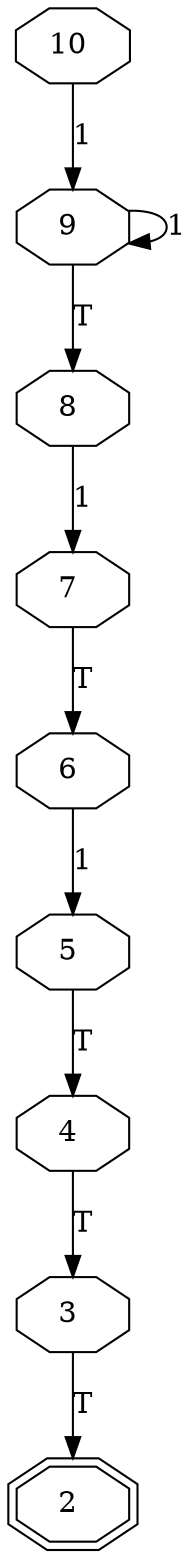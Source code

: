 digraph g
{
graph [ splines = false ] 
10 [shape=octagon label="10 "]
10 -> 9 [label=1] 
9 [shape=octagon label="9 "]
9 -> 9 [label=1] 
9 -> 8 [label=T] 
8 [shape=octagon label="8 "]
8 -> 7 [label=1] 
7 [shape=octagon label="7 "]
7 -> 6 [label=T] 
6 [shape=octagon label="6 "]
6 -> 5 [label=1] 
5 [shape=octagon label="5 "]
5 -> 4 [label=T] 
4 [shape=octagon label="4 "]
4 -> 3 [label=T] 
3 [shape=octagon label="3 "]
3 -> 2 [label=T] 
2 [shape=doubleoctagon label="2 "]
}
